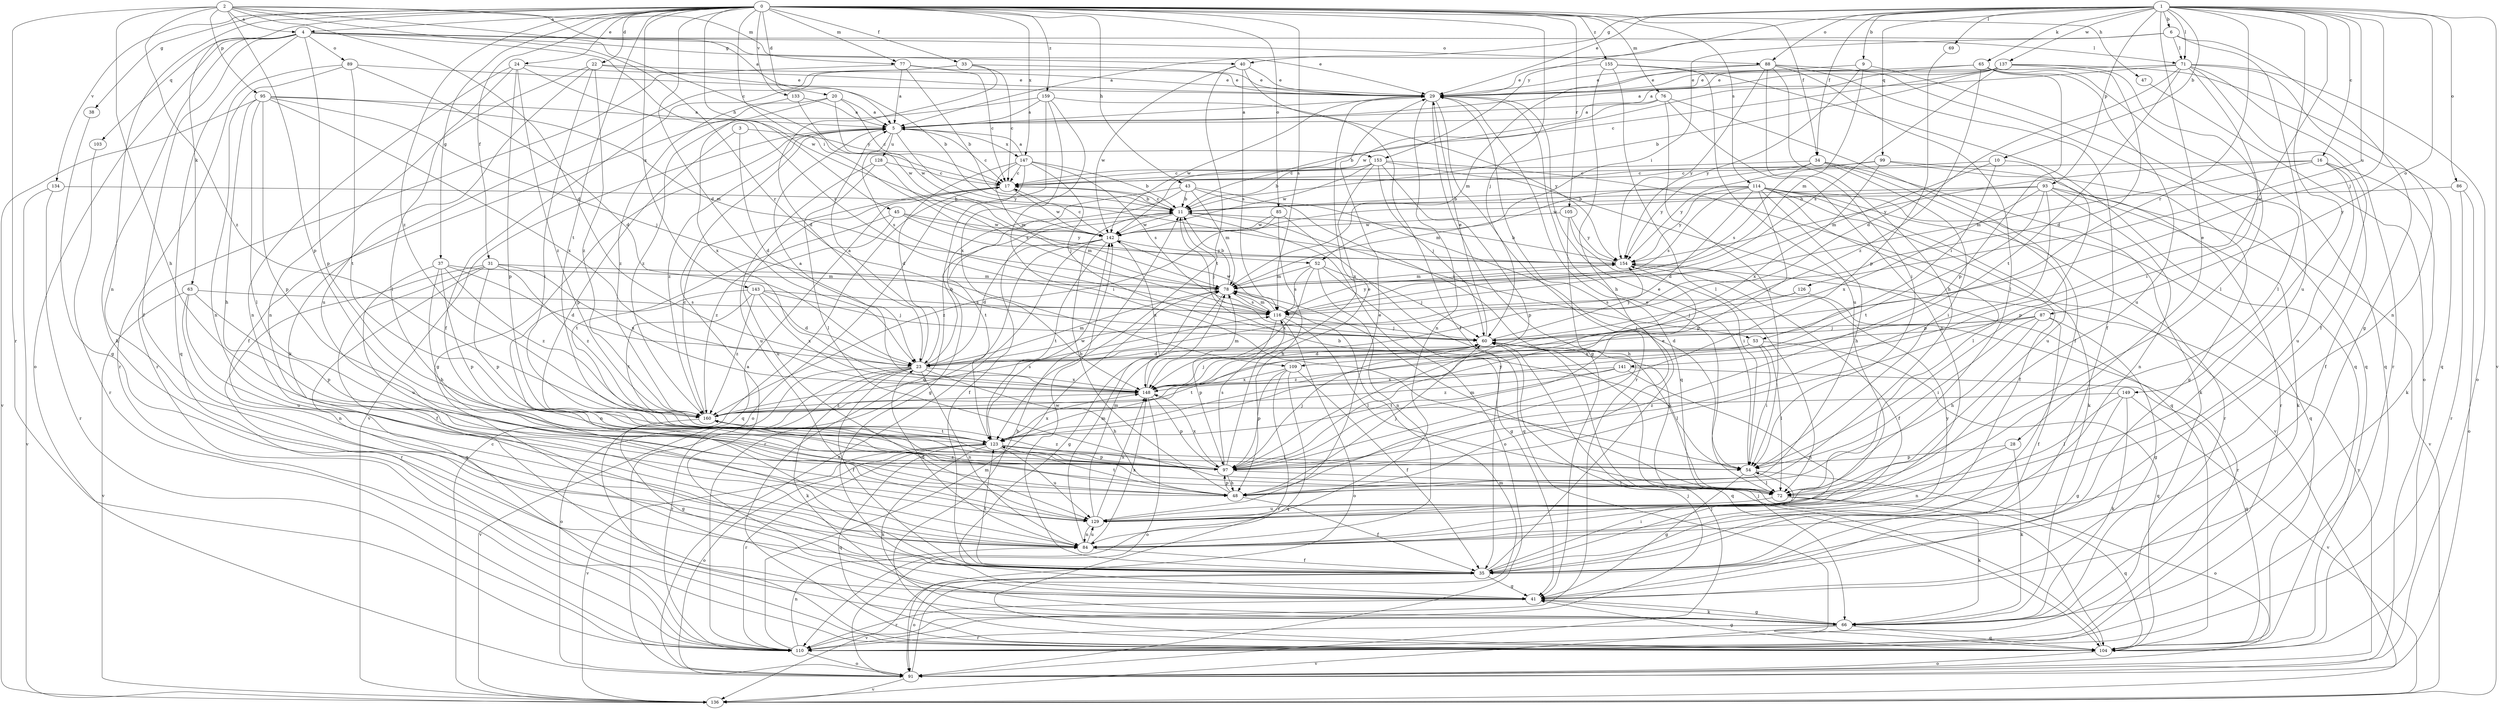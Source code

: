 strict digraph  {
0;
1;
2;
3;
4;
5;
6;
9;
10;
11;
16;
17;
20;
22;
23;
24;
28;
29;
31;
33;
34;
35;
37;
38;
40;
41;
43;
45;
47;
48;
52;
53;
54;
60;
63;
65;
66;
69;
71;
72;
76;
77;
78;
84;
85;
86;
87;
88;
89;
91;
93;
95;
97;
99;
103;
104;
105;
109;
110;
114;
116;
123;
126;
128;
129;
133;
134;
136;
137;
141;
142;
143;
147;
148;
149;
153;
154;
155;
159;
160;
0 -> 4  [label=a];
0 -> 20  [label=d];
0 -> 22  [label=d];
0 -> 23  [label=d];
0 -> 24  [label=e];
0 -> 31  [label=f];
0 -> 33  [label=f];
0 -> 34  [label=f];
0 -> 37  [label=g];
0 -> 38  [label=g];
0 -> 43  [label=h];
0 -> 45  [label=h];
0 -> 47  [label=h];
0 -> 52  [label=i];
0 -> 60  [label=j];
0 -> 63  [label=k];
0 -> 76  [label=m];
0 -> 77  [label=m];
0 -> 84  [label=n];
0 -> 85  [label=o];
0 -> 105  [label=r];
0 -> 114  [label=s];
0 -> 116  [label=s];
0 -> 123  [label=t];
0 -> 133  [label=v];
0 -> 134  [label=v];
0 -> 143  [label=x];
0 -> 147  [label=x];
0 -> 155  [label=z];
0 -> 159  [label=z];
0 -> 160  [label=z];
1 -> 6  [label=b];
1 -> 9  [label=b];
1 -> 10  [label=b];
1 -> 16  [label=c];
1 -> 28  [label=e];
1 -> 29  [label=e];
1 -> 34  [label=f];
1 -> 40  [label=g];
1 -> 60  [label=j];
1 -> 65  [label=k];
1 -> 69  [label=l];
1 -> 71  [label=l];
1 -> 86  [label=o];
1 -> 87  [label=o];
1 -> 88  [label=o];
1 -> 93  [label=p];
1 -> 99  [label=q];
1 -> 109  [label=r];
1 -> 126  [label=u];
1 -> 136  [label=v];
1 -> 137  [label=w];
1 -> 141  [label=w];
1 -> 149  [label=y];
1 -> 153  [label=y];
2 -> 4  [label=a];
2 -> 5  [label=a];
2 -> 17  [label=c];
2 -> 23  [label=d];
2 -> 48  [label=h];
2 -> 77  [label=m];
2 -> 95  [label=p];
2 -> 97  [label=p];
2 -> 109  [label=r];
2 -> 110  [label=r];
2 -> 160  [label=z];
3 -> 23  [label=d];
3 -> 97  [label=p];
3 -> 153  [label=y];
4 -> 29  [label=e];
4 -> 35  [label=f];
4 -> 40  [label=g];
4 -> 66  [label=k];
4 -> 71  [label=l];
4 -> 88  [label=o];
4 -> 89  [label=o];
4 -> 91  [label=o];
4 -> 97  [label=p];
4 -> 103  [label=q];
4 -> 104  [label=q];
4 -> 142  [label=w];
5 -> 17  [label=c];
5 -> 41  [label=g];
5 -> 116  [label=s];
5 -> 128  [label=u];
5 -> 136  [label=v];
5 -> 147  [label=x];
5 -> 154  [label=y];
5 -> 160  [label=z];
6 -> 5  [label=a];
6 -> 41  [label=g];
6 -> 52  [label=i];
6 -> 71  [label=l];
6 -> 129  [label=u];
9 -> 29  [label=e];
9 -> 72  [label=l];
9 -> 78  [label=m];
9 -> 154  [label=y];
10 -> 17  [label=c];
10 -> 53  [label=i];
10 -> 78  [label=m];
10 -> 97  [label=p];
11 -> 17  [label=c];
11 -> 35  [label=f];
11 -> 53  [label=i];
11 -> 60  [label=j];
11 -> 91  [label=o];
11 -> 142  [label=w];
16 -> 17  [label=c];
16 -> 35  [label=f];
16 -> 66  [label=k];
16 -> 78  [label=m];
16 -> 129  [label=u];
16 -> 154  [label=y];
17 -> 11  [label=b];
17 -> 104  [label=q];
17 -> 129  [label=u];
17 -> 142  [label=w];
20 -> 5  [label=a];
20 -> 17  [label=c];
20 -> 35  [label=f];
20 -> 142  [label=w];
20 -> 148  [label=x];
22 -> 11  [label=b];
22 -> 29  [label=e];
22 -> 54  [label=i];
22 -> 84  [label=n];
22 -> 129  [label=u];
22 -> 160  [label=z];
23 -> 5  [label=a];
23 -> 11  [label=b];
23 -> 35  [label=f];
23 -> 48  [label=h];
23 -> 66  [label=k];
23 -> 78  [label=m];
23 -> 84  [label=n];
23 -> 91  [label=o];
23 -> 110  [label=r];
23 -> 136  [label=v];
23 -> 148  [label=x];
24 -> 29  [label=e];
24 -> 72  [label=l];
24 -> 84  [label=n];
24 -> 97  [label=p];
24 -> 116  [label=s];
24 -> 160  [label=z];
28 -> 66  [label=k];
28 -> 84  [label=n];
28 -> 97  [label=p];
29 -> 5  [label=a];
29 -> 41  [label=g];
29 -> 84  [label=n];
29 -> 104  [label=q];
29 -> 110  [label=r];
29 -> 142  [label=w];
31 -> 35  [label=f];
31 -> 78  [label=m];
31 -> 97  [label=p];
31 -> 104  [label=q];
31 -> 110  [label=r];
31 -> 148  [label=x];
31 -> 160  [label=z];
33 -> 17  [label=c];
33 -> 23  [label=d];
33 -> 29  [label=e];
33 -> 35  [label=f];
33 -> 66  [label=k];
34 -> 17  [label=c];
34 -> 54  [label=i];
34 -> 66  [label=k];
34 -> 116  [label=s];
34 -> 129  [label=u];
34 -> 154  [label=y];
35 -> 29  [label=e];
35 -> 41  [label=g];
35 -> 54  [label=i];
35 -> 91  [label=o];
35 -> 123  [label=t];
35 -> 136  [label=v];
35 -> 142  [label=w];
35 -> 154  [label=y];
37 -> 23  [label=d];
37 -> 48  [label=h];
37 -> 78  [label=m];
37 -> 97  [label=p];
37 -> 129  [label=u];
37 -> 160  [label=z];
38 -> 41  [label=g];
40 -> 29  [label=e];
40 -> 35  [label=f];
40 -> 116  [label=s];
40 -> 123  [label=t];
40 -> 142  [label=w];
41 -> 5  [label=a];
41 -> 66  [label=k];
41 -> 110  [label=r];
43 -> 11  [label=b];
43 -> 41  [label=g];
43 -> 54  [label=i];
43 -> 66  [label=k];
43 -> 78  [label=m];
43 -> 123  [label=t];
45 -> 78  [label=m];
45 -> 123  [label=t];
45 -> 142  [label=w];
45 -> 154  [label=y];
45 -> 160  [label=z];
47 -> 91  [label=o];
48 -> 11  [label=b];
48 -> 35  [label=f];
48 -> 60  [label=j];
48 -> 97  [label=p];
48 -> 123  [label=t];
48 -> 160  [label=z];
52 -> 41  [label=g];
52 -> 60  [label=j];
52 -> 78  [label=m];
52 -> 84  [label=n];
52 -> 116  [label=s];
52 -> 148  [label=x];
53 -> 23  [label=d];
53 -> 54  [label=i];
53 -> 72  [label=l];
53 -> 104  [label=q];
53 -> 160  [label=z];
54 -> 11  [label=b];
54 -> 29  [label=e];
54 -> 41  [label=g];
54 -> 72  [label=l];
54 -> 91  [label=o];
60 -> 23  [label=d];
60 -> 29  [label=e];
60 -> 72  [label=l];
60 -> 104  [label=q];
60 -> 123  [label=t];
60 -> 154  [label=y];
63 -> 84  [label=n];
63 -> 97  [label=p];
63 -> 116  [label=s];
63 -> 129  [label=u];
63 -> 136  [label=v];
65 -> 29  [label=e];
65 -> 97  [label=p];
65 -> 104  [label=q];
65 -> 129  [label=u];
65 -> 142  [label=w];
65 -> 160  [label=z];
66 -> 41  [label=g];
66 -> 104  [label=q];
66 -> 110  [label=r];
66 -> 136  [label=v];
69 -> 97  [label=p];
71 -> 5  [label=a];
71 -> 23  [label=d];
71 -> 29  [label=e];
71 -> 35  [label=f];
71 -> 72  [label=l];
71 -> 91  [label=o];
71 -> 104  [label=q];
71 -> 110  [label=r];
71 -> 123  [label=t];
72 -> 29  [label=e];
72 -> 66  [label=k];
72 -> 78  [label=m];
72 -> 104  [label=q];
72 -> 129  [label=u];
76 -> 5  [label=a];
76 -> 11  [label=b];
76 -> 35  [label=f];
76 -> 54  [label=i];
76 -> 84  [label=n];
77 -> 5  [label=a];
77 -> 11  [label=b];
77 -> 17  [label=c];
77 -> 29  [label=e];
77 -> 110  [label=r];
78 -> 11  [label=b];
78 -> 41  [label=g];
78 -> 116  [label=s];
84 -> 23  [label=d];
84 -> 35  [label=f];
84 -> 78  [label=m];
84 -> 129  [label=u];
84 -> 148  [label=x];
85 -> 48  [label=h];
85 -> 104  [label=q];
85 -> 142  [label=w];
85 -> 160  [label=z];
86 -> 11  [label=b];
86 -> 91  [label=o];
86 -> 110  [label=r];
87 -> 23  [label=d];
87 -> 35  [label=f];
87 -> 41  [label=g];
87 -> 48  [label=h];
87 -> 54  [label=i];
87 -> 60  [label=j];
87 -> 148  [label=x];
88 -> 29  [label=e];
88 -> 35  [label=f];
88 -> 48  [label=h];
88 -> 54  [label=i];
88 -> 72  [label=l];
88 -> 78  [label=m];
88 -> 104  [label=q];
88 -> 154  [label=y];
89 -> 23  [label=d];
89 -> 29  [label=e];
89 -> 84  [label=n];
89 -> 110  [label=r];
89 -> 123  [label=t];
91 -> 60  [label=j];
91 -> 78  [label=m];
91 -> 136  [label=v];
91 -> 154  [label=y];
93 -> 11  [label=b];
93 -> 66  [label=k];
93 -> 84  [label=n];
93 -> 97  [label=p];
93 -> 123  [label=t];
93 -> 136  [label=v];
93 -> 142  [label=w];
93 -> 148  [label=x];
95 -> 5  [label=a];
95 -> 48  [label=h];
95 -> 60  [label=j];
95 -> 72  [label=l];
95 -> 78  [label=m];
95 -> 97  [label=p];
95 -> 136  [label=v];
95 -> 148  [label=x];
97 -> 29  [label=e];
97 -> 48  [label=h];
97 -> 60  [label=j];
97 -> 72  [label=l];
97 -> 116  [label=s];
97 -> 148  [label=x];
97 -> 154  [label=y];
97 -> 160  [label=z];
99 -> 17  [label=c];
99 -> 41  [label=g];
99 -> 110  [label=r];
99 -> 148  [label=x];
99 -> 154  [label=y];
103 -> 110  [label=r];
104 -> 11  [label=b];
104 -> 41  [label=g];
104 -> 60  [label=j];
104 -> 91  [label=o];
105 -> 48  [label=h];
105 -> 54  [label=i];
105 -> 142  [label=w];
105 -> 154  [label=y];
109 -> 35  [label=f];
109 -> 97  [label=p];
109 -> 104  [label=q];
109 -> 110  [label=r];
109 -> 148  [label=x];
110 -> 60  [label=j];
110 -> 78  [label=m];
110 -> 84  [label=n];
110 -> 91  [label=o];
114 -> 11  [label=b];
114 -> 23  [label=d];
114 -> 35  [label=f];
114 -> 48  [label=h];
114 -> 66  [label=k];
114 -> 72  [label=l];
114 -> 78  [label=m];
114 -> 97  [label=p];
114 -> 104  [label=q];
114 -> 110  [label=r];
114 -> 116  [label=s];
114 -> 154  [label=y];
116 -> 60  [label=j];
116 -> 72  [label=l];
116 -> 78  [label=m];
116 -> 91  [label=o];
116 -> 97  [label=p];
116 -> 142  [label=w];
116 -> 154  [label=y];
123 -> 54  [label=i];
123 -> 66  [label=k];
123 -> 91  [label=o];
123 -> 97  [label=p];
123 -> 104  [label=q];
123 -> 110  [label=r];
123 -> 129  [label=u];
123 -> 136  [label=v];
123 -> 142  [label=w];
123 -> 148  [label=x];
126 -> 60  [label=j];
126 -> 110  [label=r];
126 -> 116  [label=s];
128 -> 17  [label=c];
128 -> 72  [label=l];
128 -> 116  [label=s];
128 -> 129  [label=u];
129 -> 29  [label=e];
129 -> 78  [label=m];
129 -> 84  [label=n];
129 -> 148  [label=x];
133 -> 5  [label=a];
133 -> 142  [label=w];
133 -> 160  [label=z];
134 -> 11  [label=b];
134 -> 110  [label=r];
134 -> 136  [label=v];
136 -> 17  [label=c];
137 -> 5  [label=a];
137 -> 11  [label=b];
137 -> 17  [label=c];
137 -> 23  [label=d];
137 -> 29  [label=e];
137 -> 54  [label=i];
137 -> 84  [label=n];
137 -> 116  [label=s];
141 -> 84  [label=n];
141 -> 104  [label=q];
141 -> 123  [label=t];
141 -> 148  [label=x];
141 -> 160  [label=z];
142 -> 17  [label=c];
142 -> 23  [label=d];
142 -> 91  [label=o];
142 -> 110  [label=r];
142 -> 123  [label=t];
142 -> 148  [label=x];
142 -> 154  [label=y];
143 -> 23  [label=d];
143 -> 60  [label=j];
143 -> 84  [label=n];
143 -> 116  [label=s];
143 -> 123  [label=t];
143 -> 148  [label=x];
143 -> 160  [label=z];
147 -> 5  [label=a];
147 -> 11  [label=b];
147 -> 17  [label=c];
147 -> 23  [label=d];
147 -> 60  [label=j];
147 -> 78  [label=m];
147 -> 91  [label=o];
147 -> 116  [label=s];
148 -> 5  [label=a];
148 -> 60  [label=j];
148 -> 78  [label=m];
148 -> 91  [label=o];
148 -> 97  [label=p];
148 -> 160  [label=z];
149 -> 41  [label=g];
149 -> 66  [label=k];
149 -> 72  [label=l];
149 -> 136  [label=v];
149 -> 160  [label=z];
153 -> 11  [label=b];
153 -> 17  [label=c];
153 -> 60  [label=j];
153 -> 97  [label=p];
153 -> 104  [label=q];
153 -> 136  [label=v];
153 -> 142  [label=w];
153 -> 148  [label=x];
154 -> 11  [label=b];
154 -> 35  [label=f];
154 -> 78  [label=m];
155 -> 29  [label=e];
155 -> 48  [label=h];
155 -> 72  [label=l];
155 -> 104  [label=q];
155 -> 129  [label=u];
159 -> 5  [label=a];
159 -> 54  [label=i];
159 -> 104  [label=q];
159 -> 148  [label=x];
159 -> 154  [label=y];
159 -> 160  [label=z];
160 -> 17  [label=c];
160 -> 41  [label=g];
160 -> 116  [label=s];
160 -> 123  [label=t];
}
